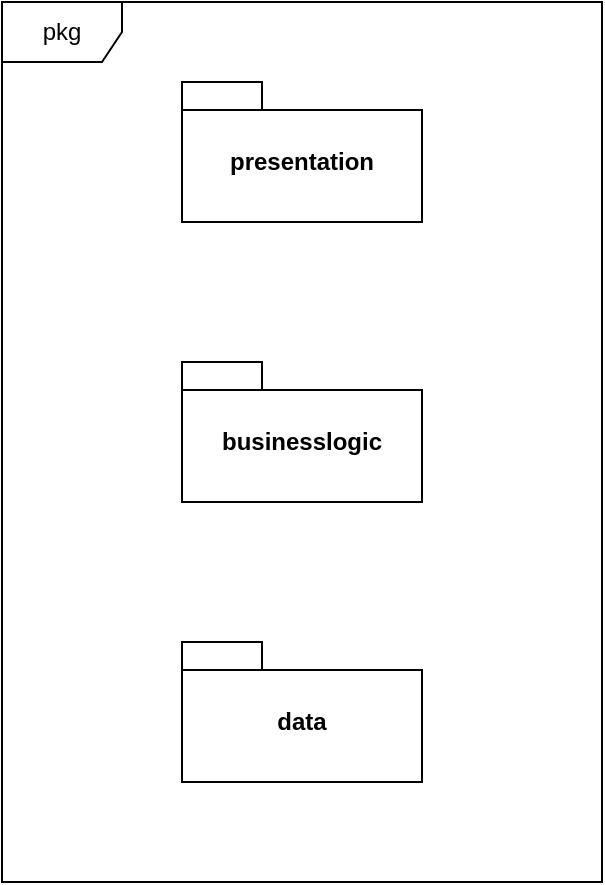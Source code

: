 <mxfile version="24.2.5" type="github">
  <diagram id="C5RBs43oDa-KdzZeNtuy" name="Page-1">
    <mxGraphModel dx="735" dy="1011" grid="1" gridSize="10" guides="1" tooltips="1" connect="1" arrows="1" fold="1" page="1" pageScale="1" pageWidth="827" pageHeight="1169" math="0" shadow="0">
      <root>
        <mxCell id="WIyWlLk6GJQsqaUBKTNV-0" />
        <mxCell id="WIyWlLk6GJQsqaUBKTNV-1" parent="WIyWlLk6GJQsqaUBKTNV-0" />
        <mxCell id="HPTqFtfV4c20OMERjdQS-0" value="&lt;div&gt;presentation&lt;/div&gt;" style="shape=folder;fontStyle=1;spacingTop=10;tabWidth=40;tabHeight=14;tabPosition=left;html=1;whiteSpace=wrap;" vertex="1" parent="WIyWlLk6GJQsqaUBKTNV-1">
          <mxGeometry x="280" y="460" width="120" height="70" as="geometry" />
        </mxCell>
        <mxCell id="HPTqFtfV4c20OMERjdQS-3" value="pkg" style="shape=umlFrame;whiteSpace=wrap;html=1;pointerEvents=0;" vertex="1" parent="WIyWlLk6GJQsqaUBKTNV-1">
          <mxGeometry x="190" y="420" width="300" height="440" as="geometry" />
        </mxCell>
        <mxCell id="HPTqFtfV4c20OMERjdQS-5" value="data" style="shape=folder;fontStyle=1;spacingTop=10;tabWidth=40;tabHeight=14;tabPosition=left;html=1;whiteSpace=wrap;" vertex="1" parent="WIyWlLk6GJQsqaUBKTNV-1">
          <mxGeometry x="280" y="740" width="120" height="70" as="geometry" />
        </mxCell>
        <mxCell id="HPTqFtfV4c20OMERjdQS-6" value="businesslogic" style="shape=folder;fontStyle=1;spacingTop=10;tabWidth=40;tabHeight=14;tabPosition=left;html=1;whiteSpace=wrap;" vertex="1" parent="WIyWlLk6GJQsqaUBKTNV-1">
          <mxGeometry x="280" y="600" width="120" height="70" as="geometry" />
        </mxCell>
      </root>
    </mxGraphModel>
  </diagram>
</mxfile>

